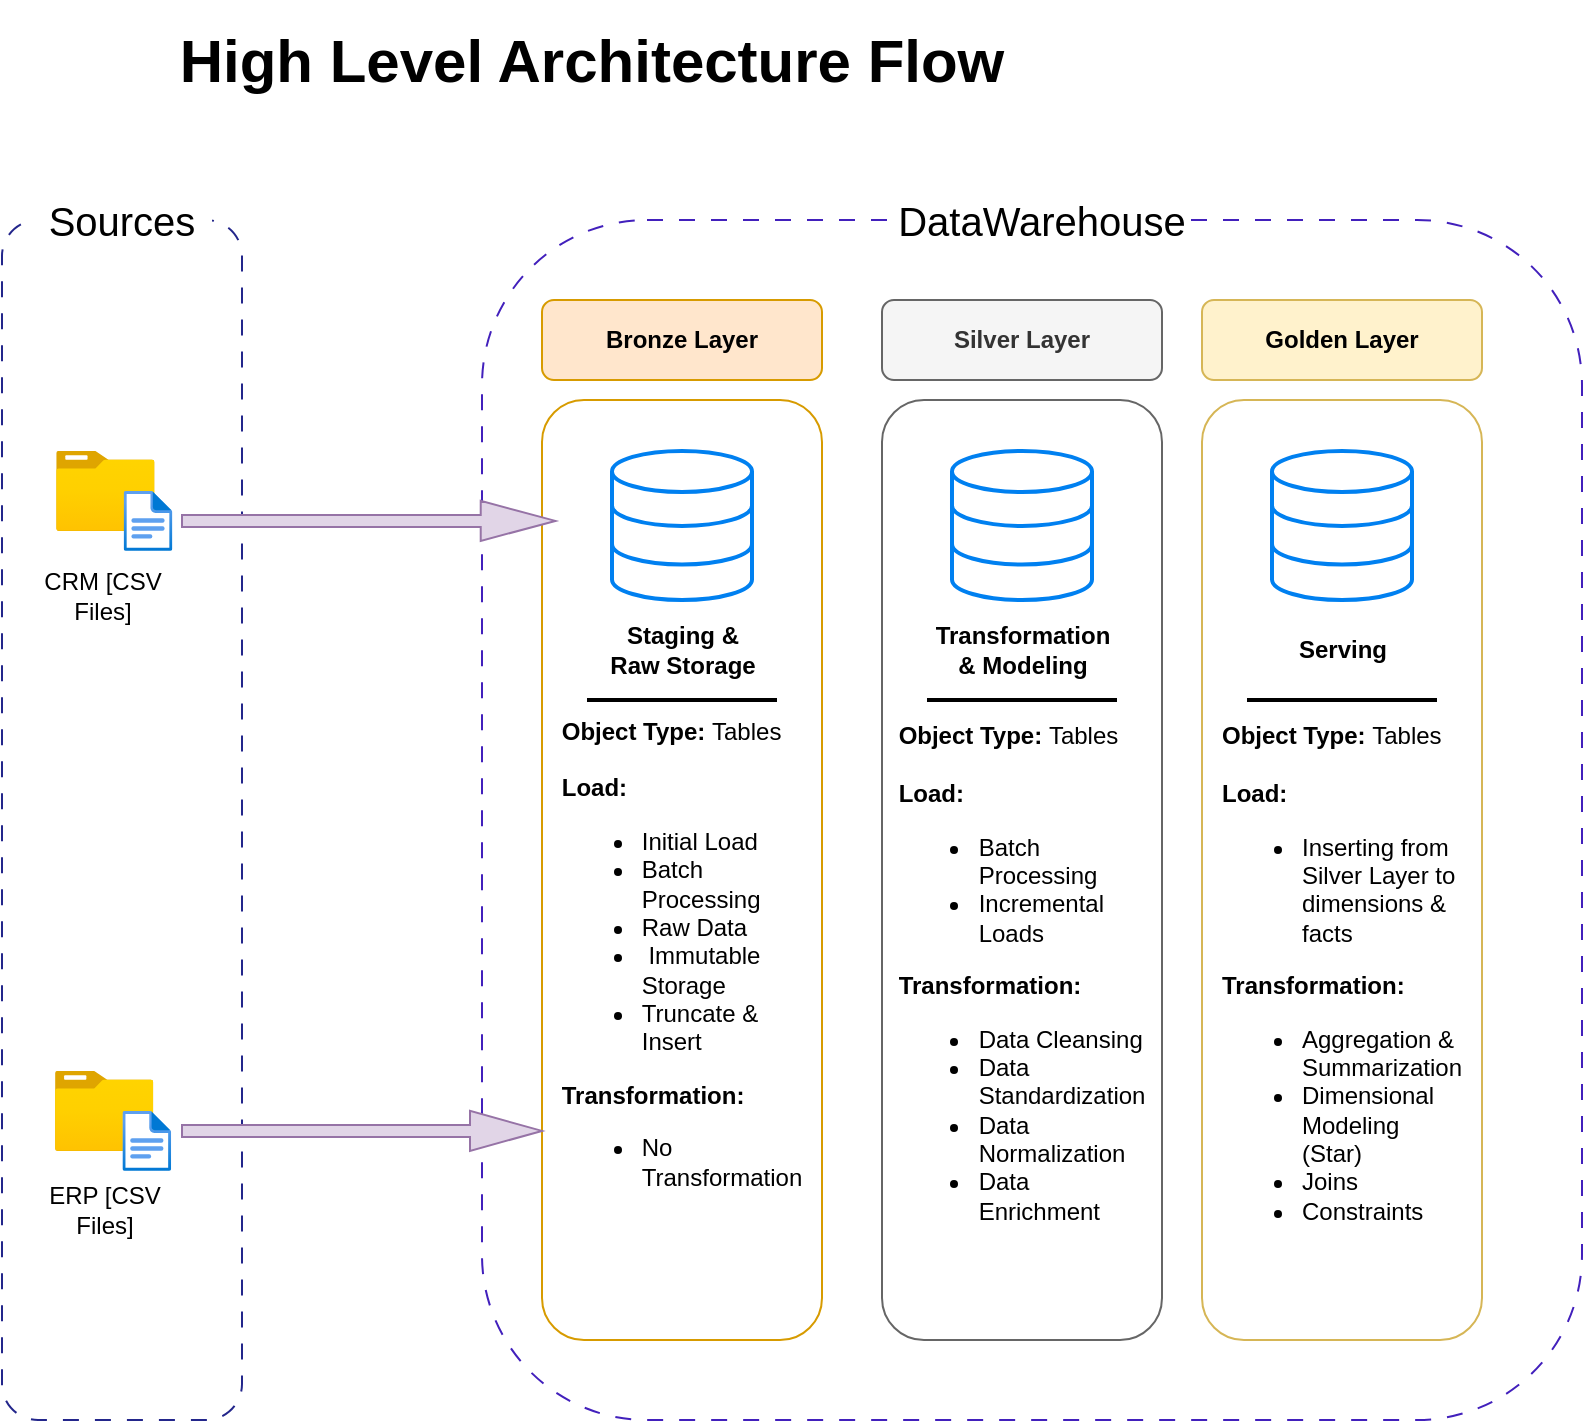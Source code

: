 <mxfile version="28.1.2">
  <diagram name="Page-1" id="O32QnvmtVBVbf1MIhSZD">
    <mxGraphModel dx="1226" dy="1136" grid="1" gridSize="10" guides="1" tooltips="1" connect="1" arrows="1" fold="1" page="0" pageScale="1" pageWidth="1100" pageHeight="850" math="0" shadow="0">
      <root>
        <mxCell id="0" />
        <mxCell id="1" parent="0" />
        <mxCell id="WW0i5yC7IRifx4Jdbwwr-1" value="" style="rounded=1;whiteSpace=wrap;html=1;fillColor=none;strokeColor=light-dark(#23268b, #ededed);dashed=1;dashPattern=8 8;" parent="1" vertex="1">
          <mxGeometry x="230" y="40" width="120" height="600" as="geometry" />
        </mxCell>
        <mxCell id="WW0i5yC7IRifx4Jdbwwr-2" value="&lt;font style=&quot;font-size: 20px;&quot;&gt;Sources&lt;/font&gt;" style="rounded=0;whiteSpace=wrap;html=1;strokeColor=none;fillColor=default;" parent="1" vertex="1">
          <mxGeometry x="245" y="30" width="90" height="20" as="geometry" />
        </mxCell>
        <mxCell id="WW0i5yC7IRifx4Jdbwwr-7" value="" style="rounded=1;whiteSpace=wrap;html=1;fillColor=none;strokeColor=light-dark(#4220bc, #ededed);dashed=1;dashPattern=8 8;" parent="1" vertex="1">
          <mxGeometry x="470" y="40" width="550" height="600" as="geometry" />
        </mxCell>
        <mxCell id="WW0i5yC7IRifx4Jdbwwr-8" value="&lt;font style=&quot;font-size: 20px;&quot;&gt;DataWarehouse&lt;/font&gt;" style="rounded=0;whiteSpace=wrap;html=1;strokeColor=none;fillColor=default;" parent="1" vertex="1">
          <mxGeometry x="680" y="30" width="140" height="20" as="geometry" />
        </mxCell>
        <mxCell id="WW0i5yC7IRifx4Jdbwwr-11" value="&lt;b&gt;Bronze Layer&lt;/b&gt;" style="rounded=1;whiteSpace=wrap;html=1;fillColor=#ffe6cc;strokeColor=#d79b00;" parent="1" vertex="1">
          <mxGeometry x="500" y="80" width="140" height="40" as="geometry" />
        </mxCell>
        <mxCell id="WW0i5yC7IRifx4Jdbwwr-12" value="" style="rounded=1;whiteSpace=wrap;html=1;fillColor=none;strokeColor=#d79b00;" parent="1" vertex="1">
          <mxGeometry x="500" y="130" width="140" height="470" as="geometry" />
        </mxCell>
        <mxCell id="WW0i5yC7IRifx4Jdbwwr-13" value="&lt;b&gt;Silver Layer&lt;/b&gt;" style="rounded=1;whiteSpace=wrap;html=1;fillColor=#f5f5f5;fontColor=#333333;strokeColor=#666666;" parent="1" vertex="1">
          <mxGeometry x="670" y="80" width="140" height="40" as="geometry" />
        </mxCell>
        <mxCell id="WW0i5yC7IRifx4Jdbwwr-14" value="&lt;b&gt;Golden Layer&lt;/b&gt;" style="rounded=1;whiteSpace=wrap;html=1;fillColor=#fff2cc;strokeColor=#d6b656;" parent="1" vertex="1">
          <mxGeometry x="830" y="80" width="140" height="40" as="geometry" />
        </mxCell>
        <mxCell id="WW0i5yC7IRifx4Jdbwwr-15" value="" style="rounded=1;whiteSpace=wrap;html=1;fillColor=none;strokeColor=#666666;fontColor=#333333;" parent="1" vertex="1">
          <mxGeometry x="670" y="130" width="140" height="470" as="geometry" />
        </mxCell>
        <mxCell id="WW0i5yC7IRifx4Jdbwwr-16" value="" style="rounded=1;whiteSpace=wrap;html=1;fillColor=none;strokeColor=#d6b656;" parent="1" vertex="1">
          <mxGeometry x="830" y="130" width="140" height="470" as="geometry" />
        </mxCell>
        <mxCell id="WW0i5yC7IRifx4Jdbwwr-17" value="&lt;font style=&quot;font-size: 30px;&quot;&gt;&lt;b&gt;High Level Architecture Flow&lt;/b&gt;&lt;/font&gt;" style="rounded=1;whiteSpace=wrap;html=1;fillColor=default;strokeColor=none;arcSize=50;" parent="1" vertex="1">
          <mxGeometry x="315.18" y="-70" width="420" height="60" as="geometry" />
        </mxCell>
        <mxCell id="WW0i5yC7IRifx4Jdbwwr-20" value="" style="image;aspect=fixed;html=1;points=[];align=center;fontSize=12;image=img/lib/azure2/general/Folder_Blank.svg;" parent="1" vertex="1">
          <mxGeometry x="257.04" y="155.45" width="49.29" height="40" as="geometry" />
        </mxCell>
        <mxCell id="WW0i5yC7IRifx4Jdbwwr-21" value="" style="image;aspect=fixed;html=1;points=[];align=center;fontSize=12;image=img/lib/azure2/general/File.svg;" parent="1" vertex="1">
          <mxGeometry x="290.83" y="175.45" width="24.35" height="30" as="geometry" />
        </mxCell>
        <mxCell id="WW0i5yC7IRifx4Jdbwwr-23" value="" style="image;aspect=fixed;html=1;points=[];align=center;fontSize=12;image=img/lib/azure2/general/Folder_Blank.svg;" parent="1" vertex="1">
          <mxGeometry x="256.44" y="465.45" width="49.29" height="40" as="geometry" />
        </mxCell>
        <mxCell id="WW0i5yC7IRifx4Jdbwwr-24" value="" style="image;aspect=fixed;html=1;points=[];align=center;fontSize=12;image=img/lib/azure2/general/File.svg;" parent="1" vertex="1">
          <mxGeometry x="290.23" y="485.45" width="24.35" height="30" as="geometry" />
        </mxCell>
        <mxCell id="WW0i5yC7IRifx4Jdbwwr-26" value="CRM [CSV Files]" style="rounded=0;whiteSpace=wrap;html=1;strokeColor=none;fillColor=none;" parent="1" vertex="1">
          <mxGeometry x="248.22" y="215.45" width="65.21" height="24.55" as="geometry" />
        </mxCell>
        <mxCell id="WW0i5yC7IRifx4Jdbwwr-27" value="ERP [CSV Files]" style="rounded=0;whiteSpace=wrap;html=1;strokeColor=none;fillColor=none;" parent="1" vertex="1">
          <mxGeometry x="248.83" y="525.45" width="64.5" height="20" as="geometry" />
        </mxCell>
        <mxCell id="WW0i5yC7IRifx4Jdbwwr-34" value="" style="shape=singleArrow;whiteSpace=wrap;html=1;fillColor=#e1d5e7;strokeColor=#9673a6;" parent="1" vertex="1">
          <mxGeometry x="320" y="180.45" width="186.7" height="20" as="geometry" />
        </mxCell>
        <mxCell id="WW0i5yC7IRifx4Jdbwwr-36" value="" style="shape=singleArrow;whiteSpace=wrap;html=1;fillColor=#e1d5e7;strokeColor=#9673a6;" parent="1" vertex="1">
          <mxGeometry x="320" y="485.45" width="180" height="20" as="geometry" />
        </mxCell>
        <mxCell id="WW0i5yC7IRifx4Jdbwwr-39" value="" style="html=1;verticalLabelPosition=bottom;align=center;labelBackgroundColor=#ffffff;verticalAlign=top;strokeWidth=2;strokeColor=#0080F0;shadow=0;dashed=0;shape=mxgraph.ios7.icons.data;" parent="1" vertex="1">
          <mxGeometry x="535" y="155.45" width="70" height="74.55" as="geometry" />
        </mxCell>
        <mxCell id="WW0i5yC7IRifx4Jdbwwr-41" value="&lt;span class=&quot;notion-enable-hover&quot; data-token-index=&quot;0&quot; style=&quot;font-weight:600&quot;&gt;Staging &amp;amp; Raw Storage&lt;/span&gt;" style="text;html=1;align=center;verticalAlign=middle;whiteSpace=wrap;rounded=0;" parent="1" vertex="1">
          <mxGeometry x="528.75" y="240" width="82.5" height="30" as="geometry" />
        </mxCell>
        <mxCell id="WW0i5yC7IRifx4Jdbwwr-45" value="" style="line;strokeWidth=2;html=1;" parent="1" vertex="1">
          <mxGeometry x="522.5" y="275" width="95" height="10" as="geometry" />
        </mxCell>
        <mxCell id="wu7hRhb_lnTAgbqNo3-q-1" value="&lt;div style=&quot;text-align: left;&quot;&gt;&lt;b style=&quot;background-color: transparent; color: light-dark(rgb(0, 0, 0), rgb(255, 255, 255));&quot;&gt;Object Type:&amp;nbsp;&lt;/b&gt;&lt;span style=&quot;background-color: transparent; color: light-dark(rgb(0, 0, 0), rgb(255, 255, 255));&quot;&gt;Tables&lt;/span&gt;&lt;/div&gt;&lt;div style=&quot;text-align: left;&quot;&gt;&lt;span style=&quot;background-color: transparent; color: light-dark(rgb(0, 0, 0), rgb(255, 255, 255));&quot;&gt;&lt;br&gt;&lt;/span&gt;&lt;/div&gt;&lt;div&gt;&lt;div style=&quot;text-align: left;&quot;&gt;&lt;b style=&quot;background-color: transparent; color: light-dark(rgb(0, 0, 0), rgb(255, 255, 255));&quot;&gt;Load:&amp;nbsp;&lt;/b&gt;&lt;/div&gt;&lt;div&gt;&lt;ul&gt;&lt;li style=&quot;text-align: left;&quot;&gt;Initial Load&lt;/li&gt;&lt;li style=&quot;text-align: left;&quot;&gt;Batch&lt;br&gt;Processing&lt;/li&gt;&lt;li style=&quot;text-align: left;&quot;&gt;Raw Data&lt;/li&gt;&lt;li style=&quot;text-align: left;&quot;&gt;&amp;nbsp;Immutable Storage&lt;/li&gt;&lt;li style=&quot;text-align: left;&quot;&gt;Truncate &amp;amp; &lt;br&gt;Insert&lt;/li&gt;&lt;/ul&gt;&lt;div style=&quot;text-align: left;&quot;&gt;&lt;b&gt;Transformation:&lt;br&gt;&lt;/b&gt;&lt;ul&gt;&lt;li&gt;No Transformation&lt;/li&gt;&lt;/ul&gt;&lt;/div&gt;&lt;/div&gt;&lt;div style=&quot;text-align: left;&quot;&gt;&lt;br&gt;&lt;/div&gt;&lt;/div&gt;" style="text;html=1;align=center;verticalAlign=middle;whiteSpace=wrap;rounded=0;" parent="1" vertex="1">
          <mxGeometry x="510" y="270" width="120" height="300" as="geometry" />
        </mxCell>
        <mxCell id="wu7hRhb_lnTAgbqNo3-q-4" value="" style="html=1;verticalLabelPosition=bottom;align=center;labelBackgroundColor=#ffffff;verticalAlign=top;strokeWidth=2;strokeColor=#0080F0;shadow=0;dashed=0;shape=mxgraph.ios7.icons.data;" parent="1" vertex="1">
          <mxGeometry x="705" y="155.45" width="70" height="74.55" as="geometry" />
        </mxCell>
        <mxCell id="wu7hRhb_lnTAgbqNo3-q-5" value="&lt;span class=&quot;notion-enable-hover&quot; data-token-index=&quot;0&quot; style=&quot;font-weight:600&quot;&gt;Transformation &amp;amp; Modeling&lt;/span&gt;" style="text;html=1;align=center;verticalAlign=middle;whiteSpace=wrap;rounded=0;" parent="1" vertex="1">
          <mxGeometry x="698.75" y="240" width="82.5" height="30" as="geometry" />
        </mxCell>
        <mxCell id="wu7hRhb_lnTAgbqNo3-q-6" value="" style="line;strokeWidth=2;html=1;" parent="1" vertex="1">
          <mxGeometry x="692.5" y="250" width="95" height="60" as="geometry" />
        </mxCell>
        <mxCell id="wu7hRhb_lnTAgbqNo3-q-7" value="&lt;div style=&quot;text-align: left;&quot;&gt;&lt;b style=&quot;background-color: transparent; color: light-dark(rgb(0, 0, 0), rgb(255, 255, 255));&quot;&gt;Object Type:&amp;nbsp;&lt;/b&gt;&lt;span style=&quot;background-color: transparent; color: light-dark(rgb(0, 0, 0), rgb(255, 255, 255));&quot;&gt;Tables&lt;/span&gt;&lt;/div&gt;&lt;div style=&quot;text-align: left;&quot;&gt;&lt;span style=&quot;background-color: transparent; color: light-dark(rgb(0, 0, 0), rgb(255, 255, 255));&quot;&gt;&lt;br&gt;&lt;/span&gt;&lt;/div&gt;&lt;div style=&quot;text-align: left;&quot;&gt;&lt;span style=&quot;background-color: transparent; color: light-dark(rgb(0, 0, 0), rgb(255, 255, 255));&quot;&gt;&lt;b&gt;Load:&lt;/b&gt;&lt;/span&gt;&lt;/div&gt;&lt;div style=&quot;text-align: left;&quot;&gt;&lt;ul&gt;&lt;li&gt;Batch Processing&lt;/li&gt;&lt;li&gt;Incremental Loads&lt;/li&gt;&lt;/ul&gt;&lt;/div&gt;&lt;div&gt;&lt;div style=&quot;text-align: left;&quot;&gt;&lt;b style=&quot;background-color: transparent; color: light-dark(rgb(0, 0, 0), rgb(255, 255, 255));&quot;&gt;Transformation:&amp;nbsp;&lt;/b&gt;&lt;/div&gt;&lt;div&gt;&lt;ul&gt;&lt;li style=&quot;text-align: left;&quot;&gt;Data Cleansing&lt;/li&gt;&lt;li style=&quot;text-align: left;&quot;&gt;Data Standardization&lt;/li&gt;&lt;li style=&quot;text-align: left;&quot;&gt;Data Normalization&lt;/li&gt;&lt;li style=&quot;text-align: left;&quot;&gt;Data Enrichment&lt;/li&gt;&lt;/ul&gt;&lt;/div&gt;&lt;div style=&quot;text-align: left;&quot;&gt;&lt;br&gt;&lt;/div&gt;&lt;/div&gt;" style="text;html=1;align=center;verticalAlign=middle;whiteSpace=wrap;rounded=0;" parent="1" vertex="1">
          <mxGeometry x="680" y="300" width="120" height="260" as="geometry" />
        </mxCell>
        <mxCell id="wu7hRhb_lnTAgbqNo3-q-9" value="" style="html=1;verticalLabelPosition=bottom;align=center;labelBackgroundColor=#ffffff;verticalAlign=top;strokeWidth=2;strokeColor=#0080F0;shadow=0;dashed=0;shape=mxgraph.ios7.icons.data;" parent="1" vertex="1">
          <mxGeometry x="865" y="155.45" width="70" height="74.55" as="geometry" />
        </mxCell>
        <mxCell id="wu7hRhb_lnTAgbqNo3-q-10" value="&lt;span class=&quot;notion-enable-hover&quot; data-token-index=&quot;0&quot; style=&quot;font-weight:600&quot;&gt;Serving&lt;/span&gt;" style="text;html=1;align=center;verticalAlign=middle;whiteSpace=wrap;rounded=0;" parent="1" vertex="1">
          <mxGeometry x="858.75" y="240" width="82.5" height="30" as="geometry" />
        </mxCell>
        <mxCell id="wu7hRhb_lnTAgbqNo3-q-11" value="" style="line;strokeWidth=2;html=1;" parent="1" vertex="1">
          <mxGeometry x="852.5" y="250" width="95" height="60" as="geometry" />
        </mxCell>
        <mxCell id="wu7hRhb_lnTAgbqNo3-q-12" value="&lt;div style=&quot;text-align: left;&quot;&gt;&lt;b style=&quot;background-color: transparent; color: light-dark(rgb(0, 0, 0), rgb(255, 255, 255));&quot;&gt;Object Type: &lt;/b&gt;&lt;span style=&quot;background-color: transparent; color: light-dark(rgb(0, 0, 0), rgb(255, 255, 255));&quot;&gt;Tables&lt;/span&gt;&lt;/div&gt;&lt;div style=&quot;text-align: left;&quot;&gt;&lt;span style=&quot;background-color: transparent; color: light-dark(rgb(0, 0, 0), rgb(255, 255, 255));&quot;&gt;&lt;br&gt;&lt;/span&gt;&lt;/div&gt;&lt;div style=&quot;text-align: left;&quot;&gt;&lt;span style=&quot;background-color: transparent; color: light-dark(rgb(0, 0, 0), rgb(255, 255, 255));&quot;&gt;&lt;b&gt;Load:&lt;/b&gt;&lt;/span&gt;&lt;/div&gt;&lt;div style=&quot;text-align: left;&quot;&gt;&lt;ul&gt;&lt;li&gt;Inserting from Silver Layer to dimensions &amp;amp; facts&lt;/li&gt;&lt;/ul&gt;&lt;/div&gt;&lt;div&gt;&lt;div style=&quot;text-align: left;&quot;&gt;&lt;b style=&quot;background-color: transparent; color: light-dark(rgb(0, 0, 0), rgb(255, 255, 255));&quot;&gt;Transformation:&amp;nbsp;&lt;/b&gt;&lt;/div&gt;&lt;/div&gt;&lt;div style=&quot;text-align: left;&quot;&gt;&lt;ul&gt;&lt;li&gt;Aggregation &amp;amp; Summarization&lt;/li&gt;&lt;li&gt;Dimensional Modeling (Star)&lt;/li&gt;&lt;li&gt;Joins&lt;/li&gt;&lt;li&gt;Constraints&lt;/li&gt;&lt;/ul&gt;&lt;/div&gt;&lt;div style=&quot;text-align: left;&quot;&gt;&lt;br&gt;&lt;/div&gt;" style="text;html=1;align=center;verticalAlign=middle;whiteSpace=wrap;rounded=0;" parent="1" vertex="1">
          <mxGeometry x="840" y="300" width="120" height="260" as="geometry" />
        </mxCell>
      </root>
    </mxGraphModel>
  </diagram>
</mxfile>

